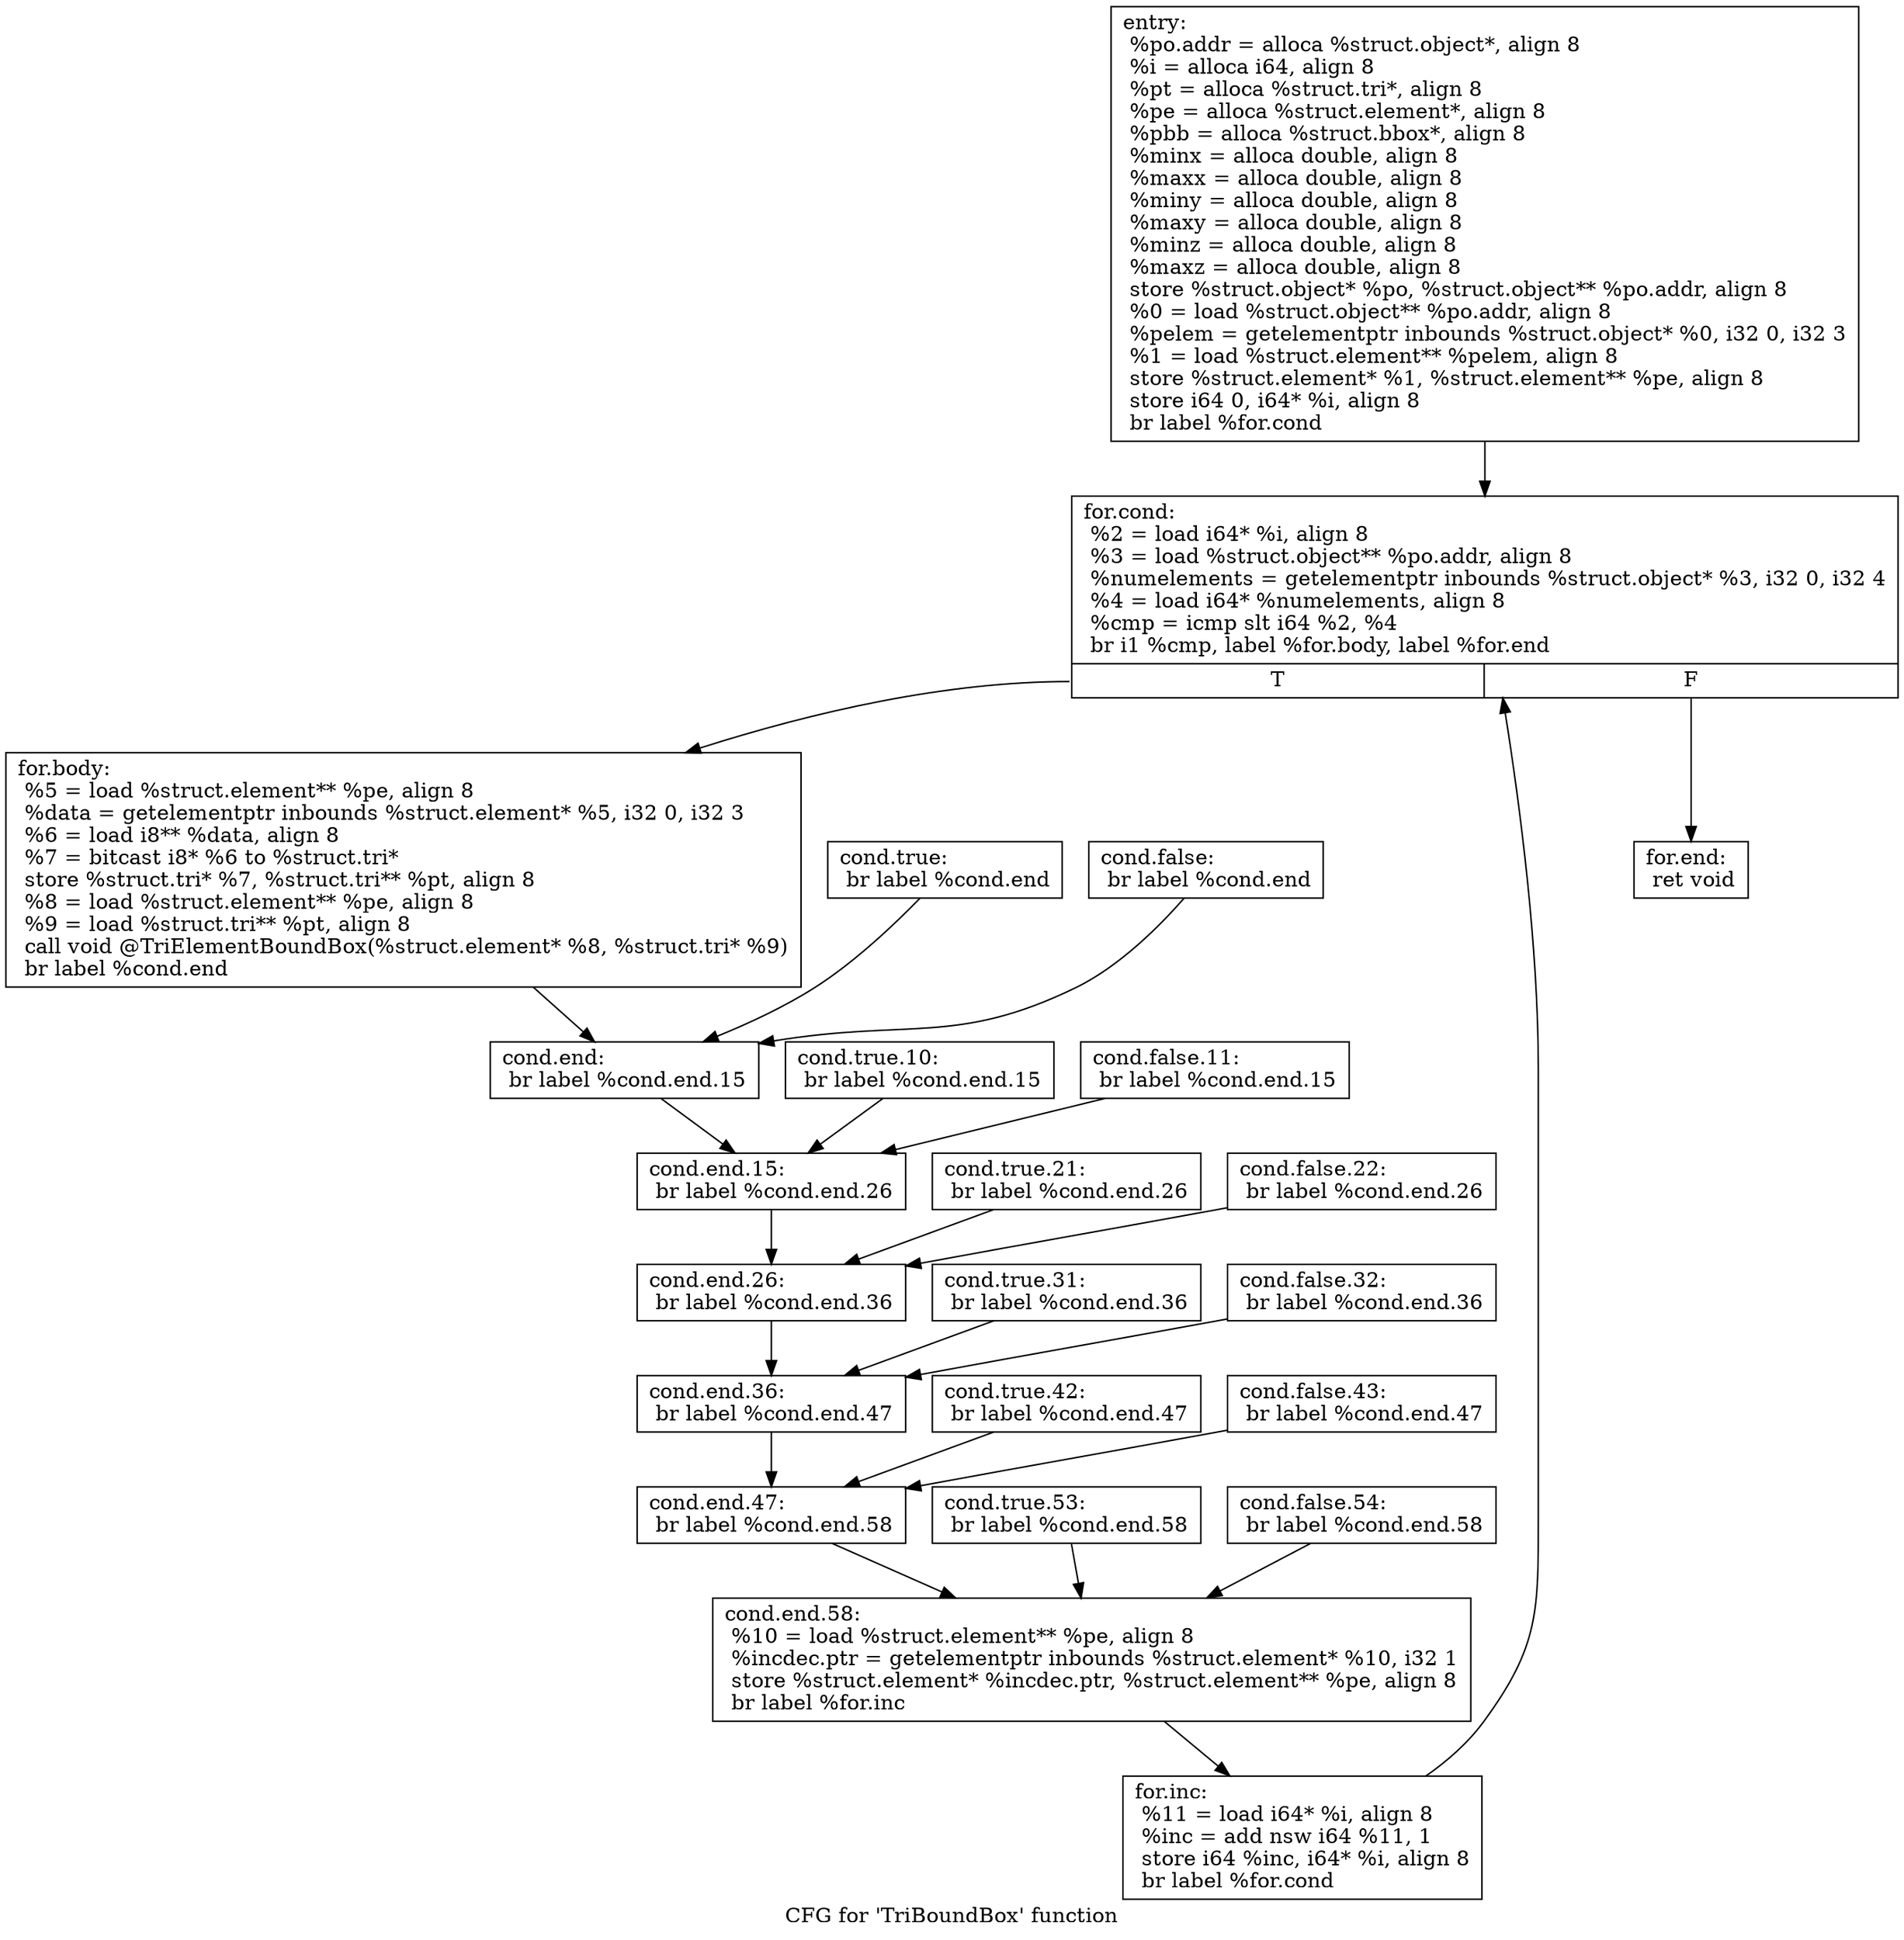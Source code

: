 digraph "CFG for 'TriBoundBox' function" {
	label="CFG for 'TriBoundBox' function";

	Node0x60a7c90 [shape=record,label="{entry:\l  %po.addr = alloca %struct.object*, align 8\l  %i = alloca i64, align 8\l  %pt = alloca %struct.tri*, align 8\l  %pe = alloca %struct.element*, align 8\l  %pbb = alloca %struct.bbox*, align 8\l  %minx = alloca double, align 8\l  %maxx = alloca double, align 8\l  %miny = alloca double, align 8\l  %maxy = alloca double, align 8\l  %minz = alloca double, align 8\l  %maxz = alloca double, align 8\l  store %struct.object* %po, %struct.object** %po.addr, align 8\l  %0 = load %struct.object** %po.addr, align 8\l  %pelem = getelementptr inbounds %struct.object* %0, i32 0, i32 3\l  %1 = load %struct.element** %pelem, align 8\l  store %struct.element* %1, %struct.element** %pe, align 8\l  store i64 0, i64* %i, align 8\l  br label %for.cond\l}"];
	Node0x60a7c90 -> Node0x60ae540;
	Node0x60ae540 [shape=record,label="{for.cond:                                         \l  %2 = load i64* %i, align 8\l  %3 = load %struct.object** %po.addr, align 8\l  %numelements = getelementptr inbounds %struct.object* %3, i32 0, i32 4\l  %4 = load i64* %numelements, align 8\l  %cmp = icmp slt i64 %2, %4\l  br i1 %cmp, label %for.body, label %for.end\l|{<s0>T|<s1>F}}"];
	Node0x60ae540:s0 -> Node0x60ae590;
	Node0x60ae540:s1 -> Node0x60aebd0;
	Node0x60ae590 [shape=record,label="{for.body:                                         \l  %5 = load %struct.element** %pe, align 8\l  %data = getelementptr inbounds %struct.element* %5, i32 0, i32 3\l  %6 = load i8** %data, align 8\l  %7 = bitcast i8* %6 to %struct.tri*\l  store %struct.tri* %7, %struct.tri** %pt, align 8\l  %8 = load %struct.element** %pe, align 8\l  %9 = load %struct.tri** %pt, align 8\l  call void @TriElementBoundBox(%struct.element* %8, %struct.tri* %9)\l  br label %cond.end\l}"];
	Node0x60ae590 -> Node0x60ae680;
	Node0x60ae5e0 [shape=record,label="{cond.true:                                        \l  br label %cond.end\l}"];
	Node0x60ae5e0 -> Node0x60ae680;
	Node0x60ae630 [shape=record,label="{cond.false:                                       \l  br label %cond.end\l}"];
	Node0x60ae630 -> Node0x60ae680;
	Node0x60ae680 [shape=record,label="{cond.end:                                         \l  br label %cond.end.15\l}"];
	Node0x60ae680 -> Node0x60ae770;
	Node0x60ae6d0 [shape=record,label="{cond.true.10:                                     \l  br label %cond.end.15\l}"];
	Node0x60ae6d0 -> Node0x60ae770;
	Node0x60ae720 [shape=record,label="{cond.false.11:                                    \l  br label %cond.end.15\l}"];
	Node0x60ae720 -> Node0x60ae770;
	Node0x60ae770 [shape=record,label="{cond.end.15:                                      \l  br label %cond.end.26\l}"];
	Node0x60ae770 -> Node0x60ae860;
	Node0x60ae7c0 [shape=record,label="{cond.true.21:                                     \l  br label %cond.end.26\l}"];
	Node0x60ae7c0 -> Node0x60ae860;
	Node0x60ae810 [shape=record,label="{cond.false.22:                                    \l  br label %cond.end.26\l}"];
	Node0x60ae810 -> Node0x60ae860;
	Node0x60ae860 [shape=record,label="{cond.end.26:                                      \l  br label %cond.end.36\l}"];
	Node0x60ae860 -> Node0x60ae950;
	Node0x60ae8b0 [shape=record,label="{cond.true.31:                                     \l  br label %cond.end.36\l}"];
	Node0x60ae8b0 -> Node0x60ae950;
	Node0x60ae900 [shape=record,label="{cond.false.32:                                    \l  br label %cond.end.36\l}"];
	Node0x60ae900 -> Node0x60ae950;
	Node0x60ae950 [shape=record,label="{cond.end.36:                                      \l  br label %cond.end.47\l}"];
	Node0x60ae950 -> Node0x60aea40;
	Node0x60ae9a0 [shape=record,label="{cond.true.42:                                     \l  br label %cond.end.47\l}"];
	Node0x60ae9a0 -> Node0x60aea40;
	Node0x60ae9f0 [shape=record,label="{cond.false.43:                                    \l  br label %cond.end.47\l}"];
	Node0x60ae9f0 -> Node0x60aea40;
	Node0x60aea40 [shape=record,label="{cond.end.47:                                      \l  br label %cond.end.58\l}"];
	Node0x60aea40 -> Node0x60aeb30;
	Node0x60aea90 [shape=record,label="{cond.true.53:                                     \l  br label %cond.end.58\l}"];
	Node0x60aea90 -> Node0x60aeb30;
	Node0x60aeae0 [shape=record,label="{cond.false.54:                                    \l  br label %cond.end.58\l}"];
	Node0x60aeae0 -> Node0x60aeb30;
	Node0x60aeb30 [shape=record,label="{cond.end.58:                                      \l  %10 = load %struct.element** %pe, align 8\l  %incdec.ptr = getelementptr inbounds %struct.element* %10, i32 1\l  store %struct.element* %incdec.ptr, %struct.element** %pe, align 8\l  br label %for.inc\l}"];
	Node0x60aeb30 -> Node0x60aeb80;
	Node0x60aeb80 [shape=record,label="{for.inc:                                          \l  %11 = load i64* %i, align 8\l  %inc = add nsw i64 %11, 1\l  store i64 %inc, i64* %i, align 8\l  br label %for.cond\l}"];
	Node0x60aeb80 -> Node0x60ae540;
	Node0x60aebd0 [shape=record,label="{for.end:                                          \l  ret void\l}"];
}
